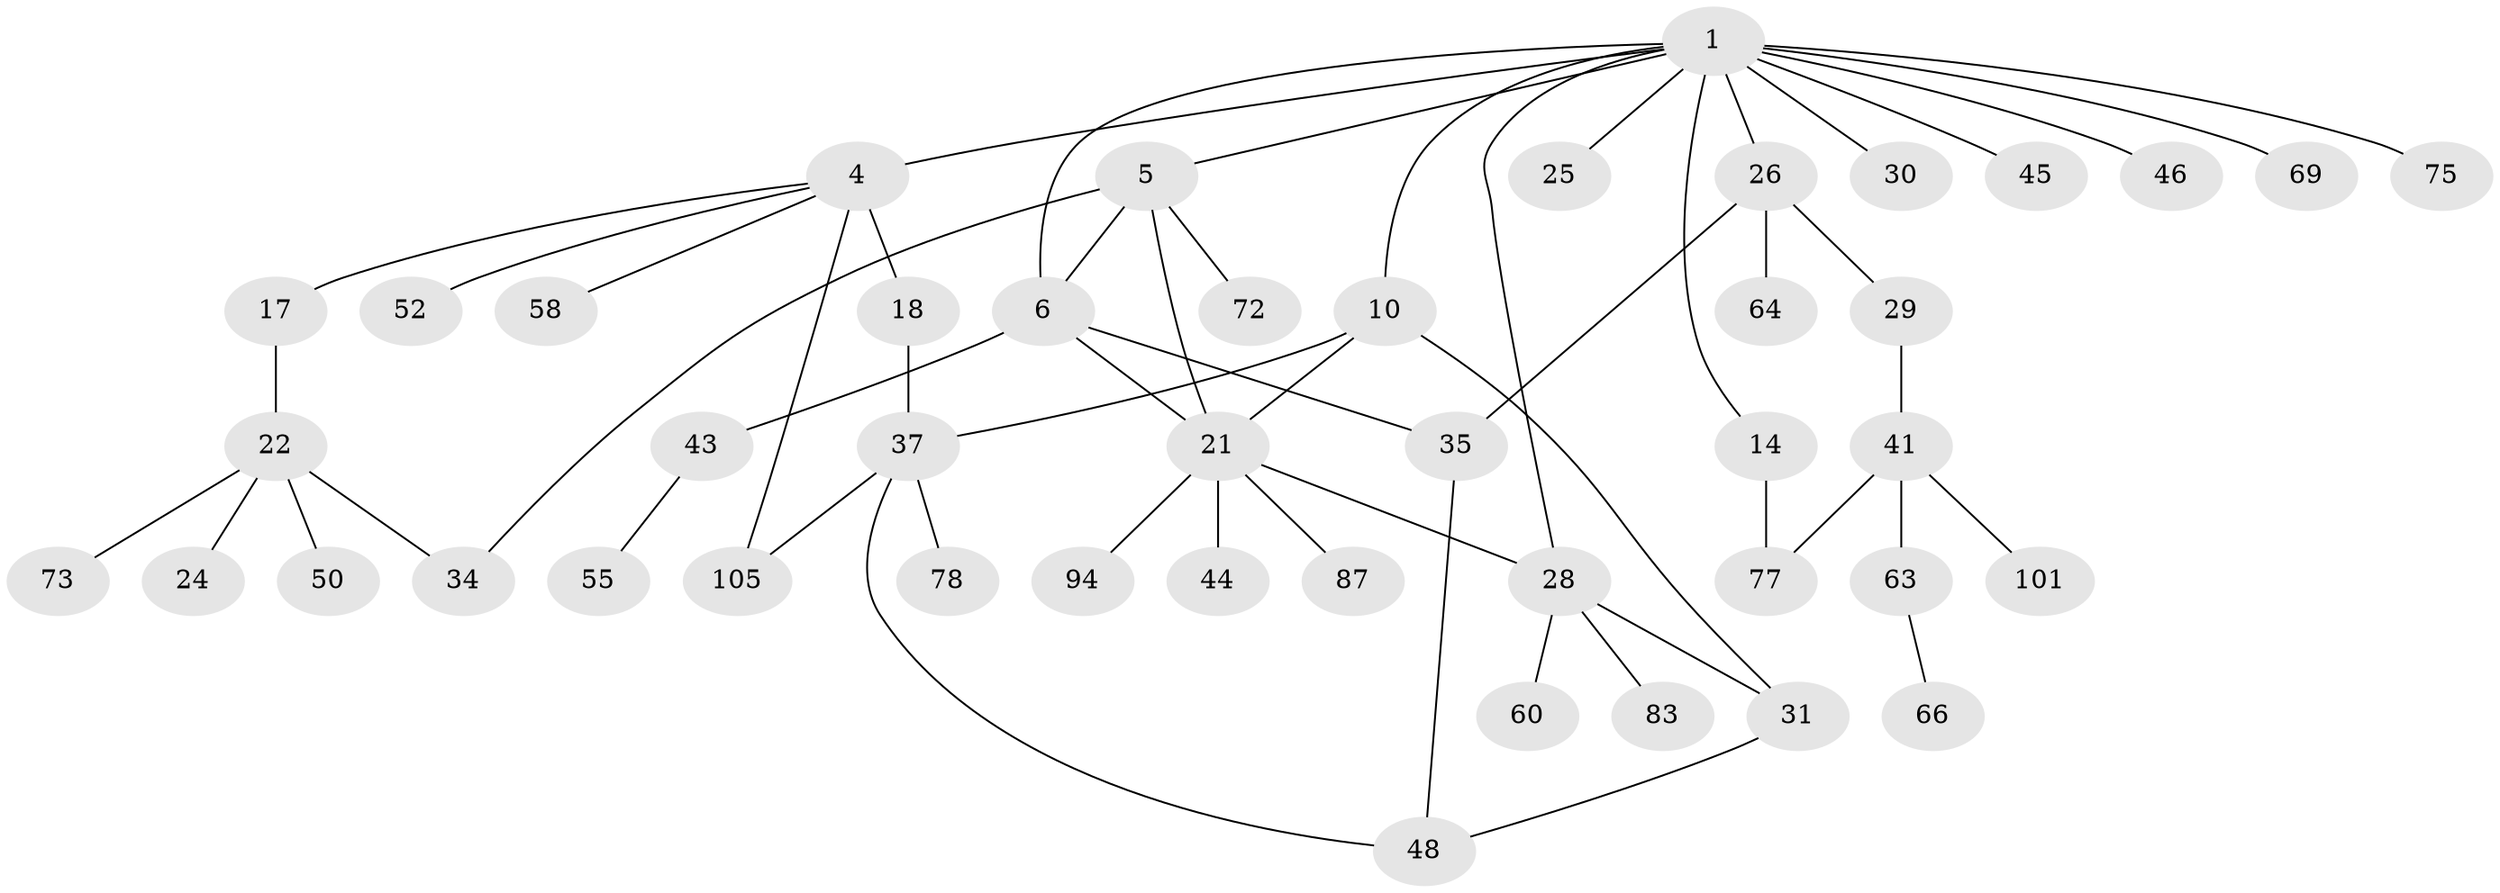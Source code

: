 // original degree distribution, {4: 0.08849557522123894, 8: 0.017699115044247787, 6: 0.008849557522123894, 7: 0.008849557522123894, 3: 0.1592920353982301, 5: 0.04424778761061947, 1: 0.3893805309734513, 2: 0.2831858407079646}
// Generated by graph-tools (version 1.1) at 2025/17/03/04/25 18:17:05]
// undirected, 45 vertices, 56 edges
graph export_dot {
graph [start="1"]
  node [color=gray90,style=filled];
  1 [super="+2+3+11+9"];
  4 [super="+111+32+7+51"];
  5 [super="+54+96"];
  6 [super="+8+62"];
  10 [super="+15+16"];
  14 [super="+38"];
  17;
  18 [super="+104+99+19"];
  21 [super="+57"];
  22;
  24 [super="+40+103"];
  25 [super="+92"];
  26 [super="+76+47"];
  28 [super="+53"];
  29 [super="+33"];
  30 [super="+98+93"];
  31;
  34 [super="+85+80"];
  35 [super="+39"];
  37 [super="+59+61+70"];
  41 [super="+49"];
  43 [super="+113"];
  44;
  45;
  46;
  48 [super="+90+106"];
  50 [super="+65"];
  52 [super="+68"];
  55 [super="+71+56"];
  58;
  60;
  63;
  64;
  66;
  69 [super="+74"];
  72;
  73 [super="+79"];
  75;
  77;
  78 [super="+88"];
  83;
  87;
  94;
  101;
  105;
  1 -- 4 [weight=2];
  1 -- 10;
  1 -- 75;
  1 -- 45;
  1 -- 46;
  1 -- 26 [weight=2];
  1 -- 69 [weight=2];
  1 -- 5;
  1 -- 14;
  1 -- 28;
  1 -- 30;
  1 -- 25;
  1 -- 6;
  4 -- 18 [weight=2];
  4 -- 17;
  4 -- 52;
  4 -- 105;
  4 -- 58;
  5 -- 6;
  5 -- 34;
  5 -- 72;
  5 -- 21;
  6 -- 43;
  6 -- 35;
  6 -- 21;
  10 -- 31;
  10 -- 21;
  10 -- 37;
  14 -- 77;
  17 -- 22;
  18 -- 37;
  21 -- 28;
  21 -- 44;
  21 -- 87;
  21 -- 94;
  22 -- 24;
  22 -- 50;
  22 -- 73;
  22 -- 34;
  26 -- 29;
  26 -- 64;
  26 -- 35;
  28 -- 83;
  28 -- 60;
  28 -- 31;
  29 -- 41;
  31 -- 48;
  35 -- 48;
  37 -- 105;
  37 -- 78;
  37 -- 48;
  41 -- 77;
  41 -- 101;
  41 -- 63;
  43 -- 55;
  63 -- 66;
}

